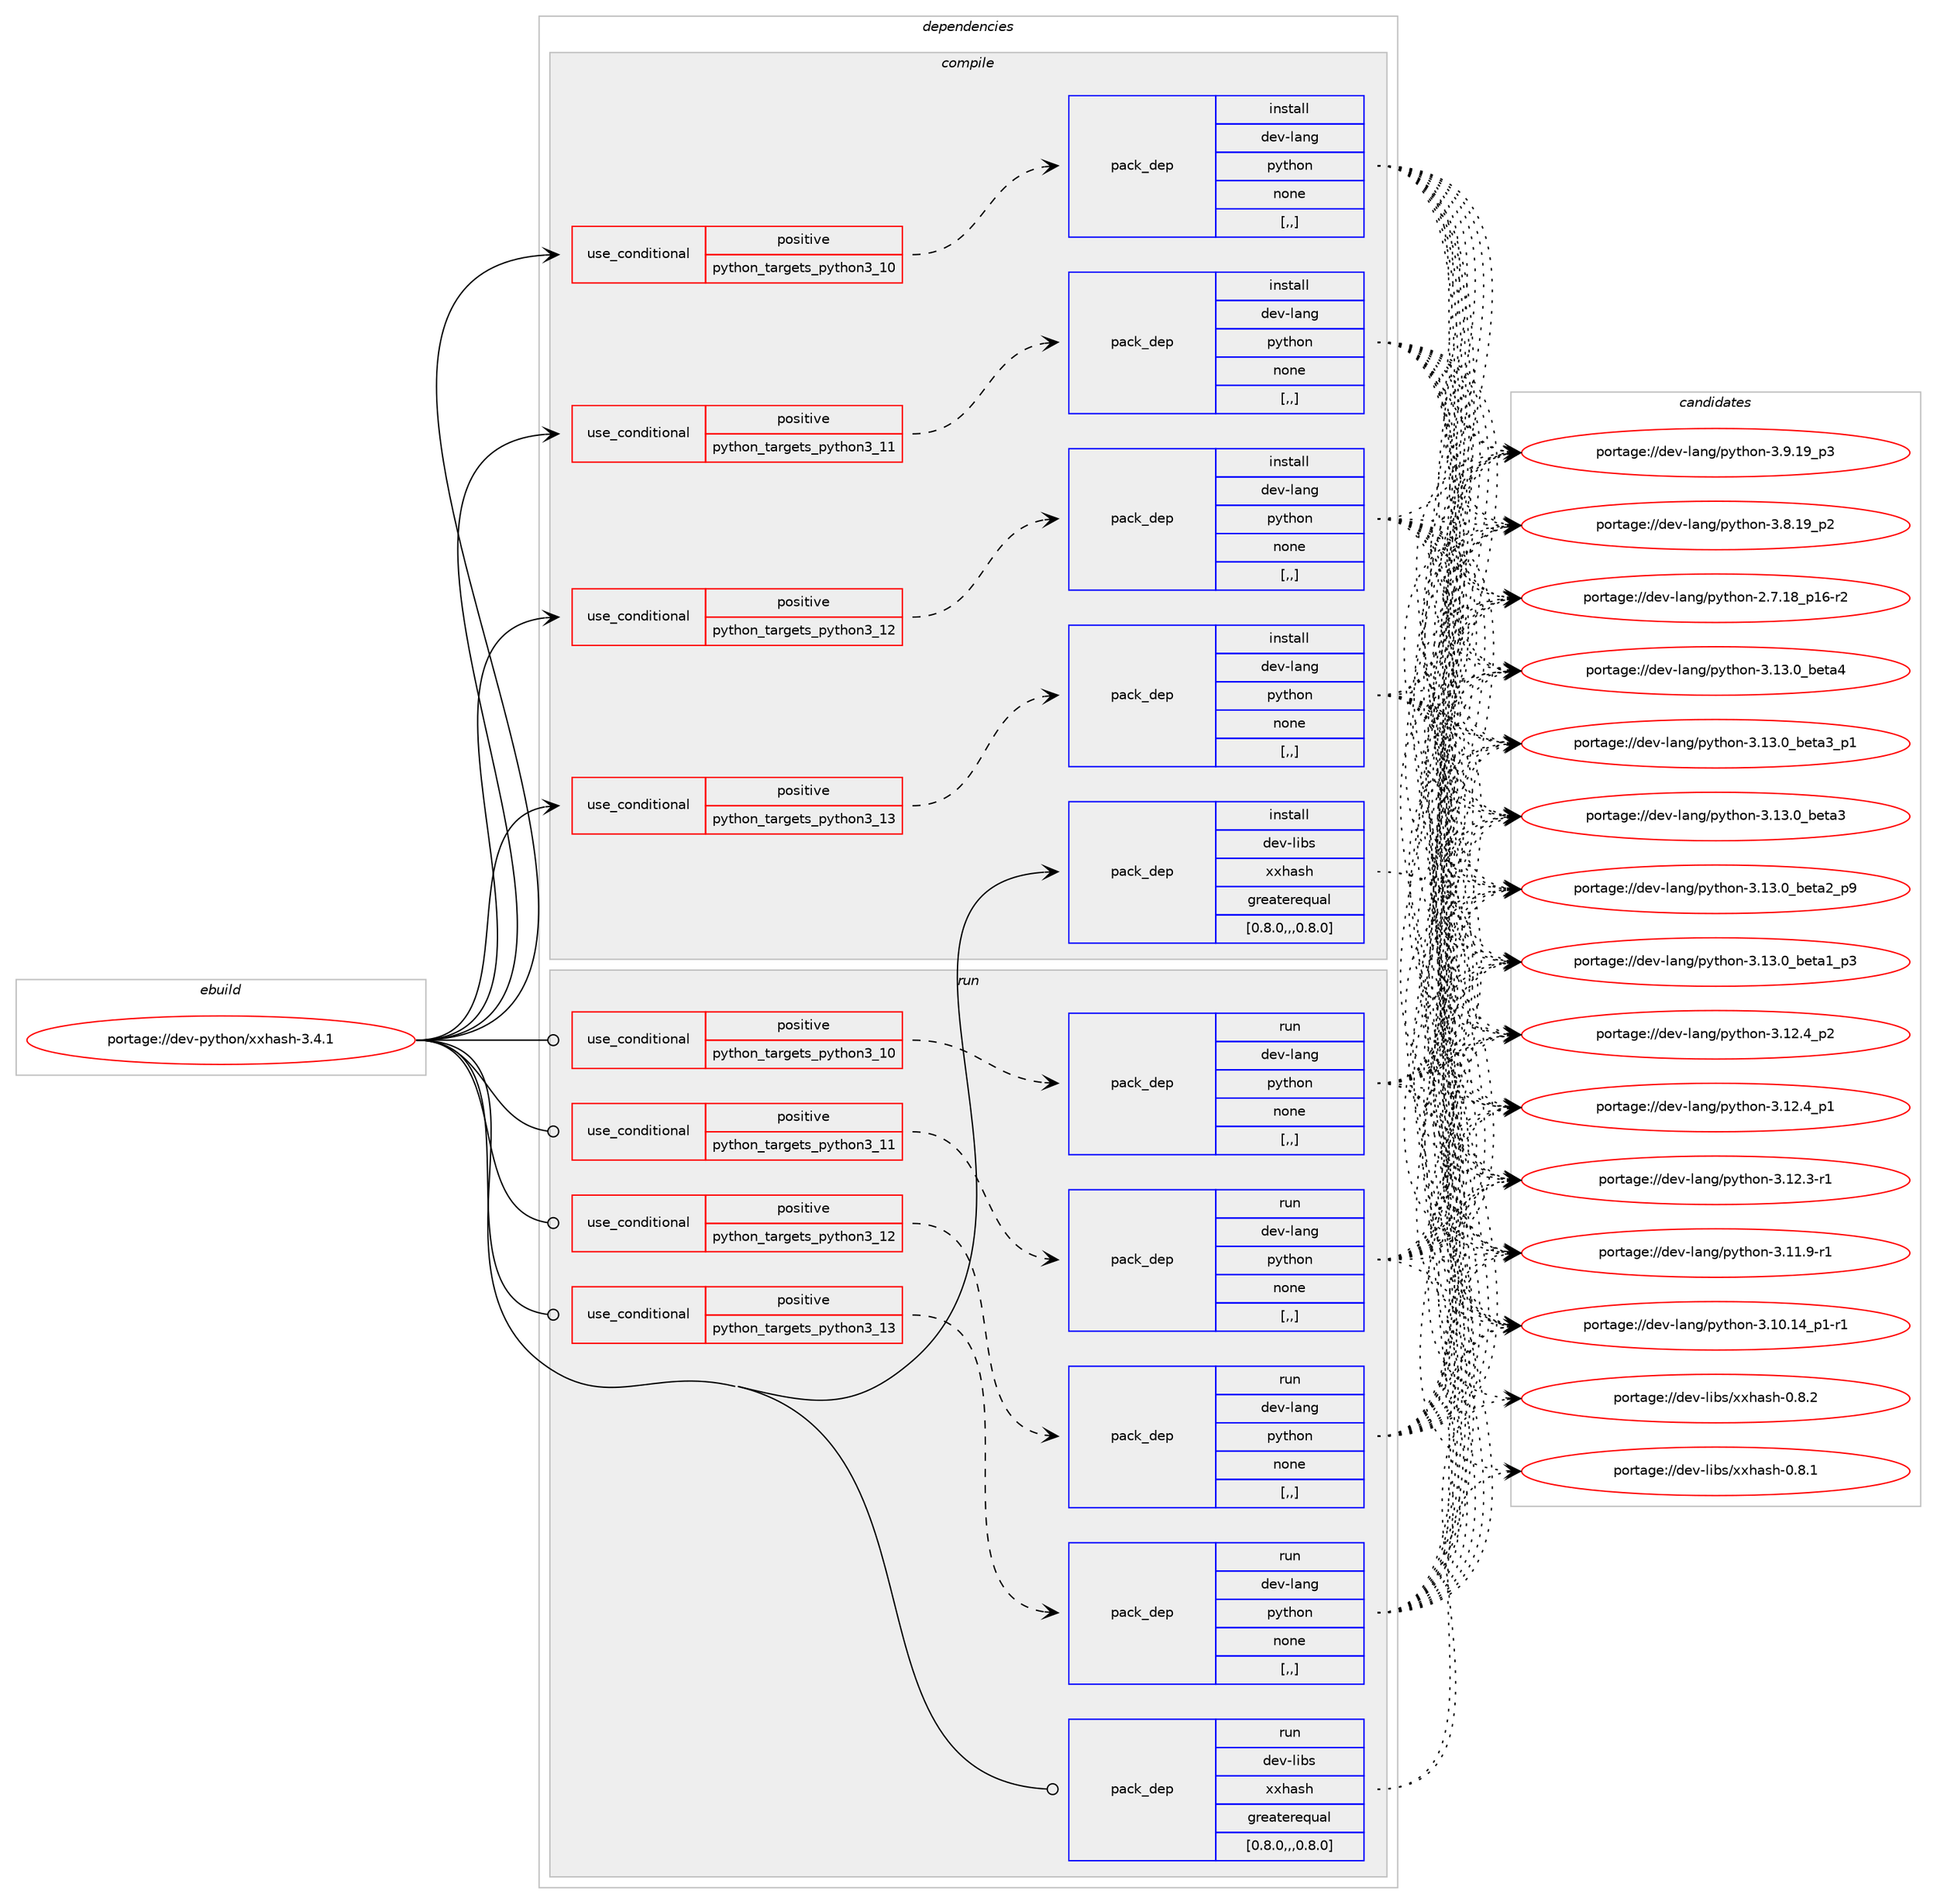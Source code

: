 digraph prolog {

# *************
# Graph options
# *************

newrank=true;
concentrate=true;
compound=true;
graph [rankdir=LR,fontname=Helvetica,fontsize=10,ranksep=1.5];#, ranksep=2.5, nodesep=0.2];
edge  [arrowhead=vee];
node  [fontname=Helvetica,fontsize=10];

# **********
# The ebuild
# **********

subgraph cluster_leftcol {
color=gray;
label=<<i>ebuild</i>>;
id [label="portage://dev-python/xxhash-3.4.1", color=red, width=4, href="../dev-python/xxhash-3.4.1.svg"];
}

# ****************
# The dependencies
# ****************

subgraph cluster_midcol {
color=gray;
label=<<i>dependencies</i>>;
subgraph cluster_compile {
fillcolor="#eeeeee";
style=filled;
label=<<i>compile</i>>;
subgraph cond41397 {
dependency167951 [label=<<TABLE BORDER="0" CELLBORDER="1" CELLSPACING="0" CELLPADDING="4"><TR><TD ROWSPAN="3" CELLPADDING="10">use_conditional</TD></TR><TR><TD>positive</TD></TR><TR><TD>python_targets_python3_10</TD></TR></TABLE>>, shape=none, color=red];
subgraph pack125281 {
dependency167952 [label=<<TABLE BORDER="0" CELLBORDER="1" CELLSPACING="0" CELLPADDING="4" WIDTH="220"><TR><TD ROWSPAN="6" CELLPADDING="30">pack_dep</TD></TR><TR><TD WIDTH="110">install</TD></TR><TR><TD>dev-lang</TD></TR><TR><TD>python</TD></TR><TR><TD>none</TD></TR><TR><TD>[,,]</TD></TR></TABLE>>, shape=none, color=blue];
}
dependency167951:e -> dependency167952:w [weight=20,style="dashed",arrowhead="vee"];
}
id:e -> dependency167951:w [weight=20,style="solid",arrowhead="vee"];
subgraph cond41398 {
dependency167953 [label=<<TABLE BORDER="0" CELLBORDER="1" CELLSPACING="0" CELLPADDING="4"><TR><TD ROWSPAN="3" CELLPADDING="10">use_conditional</TD></TR><TR><TD>positive</TD></TR><TR><TD>python_targets_python3_11</TD></TR></TABLE>>, shape=none, color=red];
subgraph pack125282 {
dependency167954 [label=<<TABLE BORDER="0" CELLBORDER="1" CELLSPACING="0" CELLPADDING="4" WIDTH="220"><TR><TD ROWSPAN="6" CELLPADDING="30">pack_dep</TD></TR><TR><TD WIDTH="110">install</TD></TR><TR><TD>dev-lang</TD></TR><TR><TD>python</TD></TR><TR><TD>none</TD></TR><TR><TD>[,,]</TD></TR></TABLE>>, shape=none, color=blue];
}
dependency167953:e -> dependency167954:w [weight=20,style="dashed",arrowhead="vee"];
}
id:e -> dependency167953:w [weight=20,style="solid",arrowhead="vee"];
subgraph cond41399 {
dependency167955 [label=<<TABLE BORDER="0" CELLBORDER="1" CELLSPACING="0" CELLPADDING="4"><TR><TD ROWSPAN="3" CELLPADDING="10">use_conditional</TD></TR><TR><TD>positive</TD></TR><TR><TD>python_targets_python3_12</TD></TR></TABLE>>, shape=none, color=red];
subgraph pack125283 {
dependency167956 [label=<<TABLE BORDER="0" CELLBORDER="1" CELLSPACING="0" CELLPADDING="4" WIDTH="220"><TR><TD ROWSPAN="6" CELLPADDING="30">pack_dep</TD></TR><TR><TD WIDTH="110">install</TD></TR><TR><TD>dev-lang</TD></TR><TR><TD>python</TD></TR><TR><TD>none</TD></TR><TR><TD>[,,]</TD></TR></TABLE>>, shape=none, color=blue];
}
dependency167955:e -> dependency167956:w [weight=20,style="dashed",arrowhead="vee"];
}
id:e -> dependency167955:w [weight=20,style="solid",arrowhead="vee"];
subgraph cond41400 {
dependency167957 [label=<<TABLE BORDER="0" CELLBORDER="1" CELLSPACING="0" CELLPADDING="4"><TR><TD ROWSPAN="3" CELLPADDING="10">use_conditional</TD></TR><TR><TD>positive</TD></TR><TR><TD>python_targets_python3_13</TD></TR></TABLE>>, shape=none, color=red];
subgraph pack125284 {
dependency167958 [label=<<TABLE BORDER="0" CELLBORDER="1" CELLSPACING="0" CELLPADDING="4" WIDTH="220"><TR><TD ROWSPAN="6" CELLPADDING="30">pack_dep</TD></TR><TR><TD WIDTH="110">install</TD></TR><TR><TD>dev-lang</TD></TR><TR><TD>python</TD></TR><TR><TD>none</TD></TR><TR><TD>[,,]</TD></TR></TABLE>>, shape=none, color=blue];
}
dependency167957:e -> dependency167958:w [weight=20,style="dashed",arrowhead="vee"];
}
id:e -> dependency167957:w [weight=20,style="solid",arrowhead="vee"];
subgraph pack125285 {
dependency167959 [label=<<TABLE BORDER="0" CELLBORDER="1" CELLSPACING="0" CELLPADDING="4" WIDTH="220"><TR><TD ROWSPAN="6" CELLPADDING="30">pack_dep</TD></TR><TR><TD WIDTH="110">install</TD></TR><TR><TD>dev-libs</TD></TR><TR><TD>xxhash</TD></TR><TR><TD>greaterequal</TD></TR><TR><TD>[0.8.0,,,0.8.0]</TD></TR></TABLE>>, shape=none, color=blue];
}
id:e -> dependency167959:w [weight=20,style="solid",arrowhead="vee"];
}
subgraph cluster_compileandrun {
fillcolor="#eeeeee";
style=filled;
label=<<i>compile and run</i>>;
}
subgraph cluster_run {
fillcolor="#eeeeee";
style=filled;
label=<<i>run</i>>;
subgraph cond41401 {
dependency167960 [label=<<TABLE BORDER="0" CELLBORDER="1" CELLSPACING="0" CELLPADDING="4"><TR><TD ROWSPAN="3" CELLPADDING="10">use_conditional</TD></TR><TR><TD>positive</TD></TR><TR><TD>python_targets_python3_10</TD></TR></TABLE>>, shape=none, color=red];
subgraph pack125286 {
dependency167961 [label=<<TABLE BORDER="0" CELLBORDER="1" CELLSPACING="0" CELLPADDING="4" WIDTH="220"><TR><TD ROWSPAN="6" CELLPADDING="30">pack_dep</TD></TR><TR><TD WIDTH="110">run</TD></TR><TR><TD>dev-lang</TD></TR><TR><TD>python</TD></TR><TR><TD>none</TD></TR><TR><TD>[,,]</TD></TR></TABLE>>, shape=none, color=blue];
}
dependency167960:e -> dependency167961:w [weight=20,style="dashed",arrowhead="vee"];
}
id:e -> dependency167960:w [weight=20,style="solid",arrowhead="odot"];
subgraph cond41402 {
dependency167962 [label=<<TABLE BORDER="0" CELLBORDER="1" CELLSPACING="0" CELLPADDING="4"><TR><TD ROWSPAN="3" CELLPADDING="10">use_conditional</TD></TR><TR><TD>positive</TD></TR><TR><TD>python_targets_python3_11</TD></TR></TABLE>>, shape=none, color=red];
subgraph pack125287 {
dependency167963 [label=<<TABLE BORDER="0" CELLBORDER="1" CELLSPACING="0" CELLPADDING="4" WIDTH="220"><TR><TD ROWSPAN="6" CELLPADDING="30">pack_dep</TD></TR><TR><TD WIDTH="110">run</TD></TR><TR><TD>dev-lang</TD></TR><TR><TD>python</TD></TR><TR><TD>none</TD></TR><TR><TD>[,,]</TD></TR></TABLE>>, shape=none, color=blue];
}
dependency167962:e -> dependency167963:w [weight=20,style="dashed",arrowhead="vee"];
}
id:e -> dependency167962:w [weight=20,style="solid",arrowhead="odot"];
subgraph cond41403 {
dependency167964 [label=<<TABLE BORDER="0" CELLBORDER="1" CELLSPACING="0" CELLPADDING="4"><TR><TD ROWSPAN="3" CELLPADDING="10">use_conditional</TD></TR><TR><TD>positive</TD></TR><TR><TD>python_targets_python3_12</TD></TR></TABLE>>, shape=none, color=red];
subgraph pack125288 {
dependency167965 [label=<<TABLE BORDER="0" CELLBORDER="1" CELLSPACING="0" CELLPADDING="4" WIDTH="220"><TR><TD ROWSPAN="6" CELLPADDING="30">pack_dep</TD></TR><TR><TD WIDTH="110">run</TD></TR><TR><TD>dev-lang</TD></TR><TR><TD>python</TD></TR><TR><TD>none</TD></TR><TR><TD>[,,]</TD></TR></TABLE>>, shape=none, color=blue];
}
dependency167964:e -> dependency167965:w [weight=20,style="dashed",arrowhead="vee"];
}
id:e -> dependency167964:w [weight=20,style="solid",arrowhead="odot"];
subgraph cond41404 {
dependency167966 [label=<<TABLE BORDER="0" CELLBORDER="1" CELLSPACING="0" CELLPADDING="4"><TR><TD ROWSPAN="3" CELLPADDING="10">use_conditional</TD></TR><TR><TD>positive</TD></TR><TR><TD>python_targets_python3_13</TD></TR></TABLE>>, shape=none, color=red];
subgraph pack125289 {
dependency167967 [label=<<TABLE BORDER="0" CELLBORDER="1" CELLSPACING="0" CELLPADDING="4" WIDTH="220"><TR><TD ROWSPAN="6" CELLPADDING="30">pack_dep</TD></TR><TR><TD WIDTH="110">run</TD></TR><TR><TD>dev-lang</TD></TR><TR><TD>python</TD></TR><TR><TD>none</TD></TR><TR><TD>[,,]</TD></TR></TABLE>>, shape=none, color=blue];
}
dependency167966:e -> dependency167967:w [weight=20,style="dashed",arrowhead="vee"];
}
id:e -> dependency167966:w [weight=20,style="solid",arrowhead="odot"];
subgraph pack125290 {
dependency167968 [label=<<TABLE BORDER="0" CELLBORDER="1" CELLSPACING="0" CELLPADDING="4" WIDTH="220"><TR><TD ROWSPAN="6" CELLPADDING="30">pack_dep</TD></TR><TR><TD WIDTH="110">run</TD></TR><TR><TD>dev-libs</TD></TR><TR><TD>xxhash</TD></TR><TR><TD>greaterequal</TD></TR><TR><TD>[0.8.0,,,0.8.0]</TD></TR></TABLE>>, shape=none, color=blue];
}
id:e -> dependency167968:w [weight=20,style="solid",arrowhead="odot"];
}
}

# **************
# The candidates
# **************

subgraph cluster_choices {
rank=same;
color=gray;
label=<<i>candidates</i>>;

subgraph choice125281 {
color=black;
nodesep=1;
choice1001011184510897110103471121211161041111104551464951464895981011169752 [label="portage://dev-lang/python-3.13.0_beta4", color=red, width=4,href="../dev-lang/python-3.13.0_beta4.svg"];
choice10010111845108971101034711212111610411111045514649514648959810111697519511249 [label="portage://dev-lang/python-3.13.0_beta3_p1", color=red, width=4,href="../dev-lang/python-3.13.0_beta3_p1.svg"];
choice1001011184510897110103471121211161041111104551464951464895981011169751 [label="portage://dev-lang/python-3.13.0_beta3", color=red, width=4,href="../dev-lang/python-3.13.0_beta3.svg"];
choice10010111845108971101034711212111610411111045514649514648959810111697509511257 [label="portage://dev-lang/python-3.13.0_beta2_p9", color=red, width=4,href="../dev-lang/python-3.13.0_beta2_p9.svg"];
choice10010111845108971101034711212111610411111045514649514648959810111697499511251 [label="portage://dev-lang/python-3.13.0_beta1_p3", color=red, width=4,href="../dev-lang/python-3.13.0_beta1_p3.svg"];
choice100101118451089711010347112121116104111110455146495046529511250 [label="portage://dev-lang/python-3.12.4_p2", color=red, width=4,href="../dev-lang/python-3.12.4_p2.svg"];
choice100101118451089711010347112121116104111110455146495046529511249 [label="portage://dev-lang/python-3.12.4_p1", color=red, width=4,href="../dev-lang/python-3.12.4_p1.svg"];
choice100101118451089711010347112121116104111110455146495046514511449 [label="portage://dev-lang/python-3.12.3-r1", color=red, width=4,href="../dev-lang/python-3.12.3-r1.svg"];
choice100101118451089711010347112121116104111110455146494946574511449 [label="portage://dev-lang/python-3.11.9-r1", color=red, width=4,href="../dev-lang/python-3.11.9-r1.svg"];
choice100101118451089711010347112121116104111110455146494846495295112494511449 [label="portage://dev-lang/python-3.10.14_p1-r1", color=red, width=4,href="../dev-lang/python-3.10.14_p1-r1.svg"];
choice100101118451089711010347112121116104111110455146574649579511251 [label="portage://dev-lang/python-3.9.19_p3", color=red, width=4,href="../dev-lang/python-3.9.19_p3.svg"];
choice100101118451089711010347112121116104111110455146564649579511250 [label="portage://dev-lang/python-3.8.19_p2", color=red, width=4,href="../dev-lang/python-3.8.19_p2.svg"];
choice100101118451089711010347112121116104111110455046554649569511249544511450 [label="portage://dev-lang/python-2.7.18_p16-r2", color=red, width=4,href="../dev-lang/python-2.7.18_p16-r2.svg"];
dependency167952:e -> choice1001011184510897110103471121211161041111104551464951464895981011169752:w [style=dotted,weight="100"];
dependency167952:e -> choice10010111845108971101034711212111610411111045514649514648959810111697519511249:w [style=dotted,weight="100"];
dependency167952:e -> choice1001011184510897110103471121211161041111104551464951464895981011169751:w [style=dotted,weight="100"];
dependency167952:e -> choice10010111845108971101034711212111610411111045514649514648959810111697509511257:w [style=dotted,weight="100"];
dependency167952:e -> choice10010111845108971101034711212111610411111045514649514648959810111697499511251:w [style=dotted,weight="100"];
dependency167952:e -> choice100101118451089711010347112121116104111110455146495046529511250:w [style=dotted,weight="100"];
dependency167952:e -> choice100101118451089711010347112121116104111110455146495046529511249:w [style=dotted,weight="100"];
dependency167952:e -> choice100101118451089711010347112121116104111110455146495046514511449:w [style=dotted,weight="100"];
dependency167952:e -> choice100101118451089711010347112121116104111110455146494946574511449:w [style=dotted,weight="100"];
dependency167952:e -> choice100101118451089711010347112121116104111110455146494846495295112494511449:w [style=dotted,weight="100"];
dependency167952:e -> choice100101118451089711010347112121116104111110455146574649579511251:w [style=dotted,weight="100"];
dependency167952:e -> choice100101118451089711010347112121116104111110455146564649579511250:w [style=dotted,weight="100"];
dependency167952:e -> choice100101118451089711010347112121116104111110455046554649569511249544511450:w [style=dotted,weight="100"];
}
subgraph choice125282 {
color=black;
nodesep=1;
choice1001011184510897110103471121211161041111104551464951464895981011169752 [label="portage://dev-lang/python-3.13.0_beta4", color=red, width=4,href="../dev-lang/python-3.13.0_beta4.svg"];
choice10010111845108971101034711212111610411111045514649514648959810111697519511249 [label="portage://dev-lang/python-3.13.0_beta3_p1", color=red, width=4,href="../dev-lang/python-3.13.0_beta3_p1.svg"];
choice1001011184510897110103471121211161041111104551464951464895981011169751 [label="portage://dev-lang/python-3.13.0_beta3", color=red, width=4,href="../dev-lang/python-3.13.0_beta3.svg"];
choice10010111845108971101034711212111610411111045514649514648959810111697509511257 [label="portage://dev-lang/python-3.13.0_beta2_p9", color=red, width=4,href="../dev-lang/python-3.13.0_beta2_p9.svg"];
choice10010111845108971101034711212111610411111045514649514648959810111697499511251 [label="portage://dev-lang/python-3.13.0_beta1_p3", color=red, width=4,href="../dev-lang/python-3.13.0_beta1_p3.svg"];
choice100101118451089711010347112121116104111110455146495046529511250 [label="portage://dev-lang/python-3.12.4_p2", color=red, width=4,href="../dev-lang/python-3.12.4_p2.svg"];
choice100101118451089711010347112121116104111110455146495046529511249 [label="portage://dev-lang/python-3.12.4_p1", color=red, width=4,href="../dev-lang/python-3.12.4_p1.svg"];
choice100101118451089711010347112121116104111110455146495046514511449 [label="portage://dev-lang/python-3.12.3-r1", color=red, width=4,href="../dev-lang/python-3.12.3-r1.svg"];
choice100101118451089711010347112121116104111110455146494946574511449 [label="portage://dev-lang/python-3.11.9-r1", color=red, width=4,href="../dev-lang/python-3.11.9-r1.svg"];
choice100101118451089711010347112121116104111110455146494846495295112494511449 [label="portage://dev-lang/python-3.10.14_p1-r1", color=red, width=4,href="../dev-lang/python-3.10.14_p1-r1.svg"];
choice100101118451089711010347112121116104111110455146574649579511251 [label="portage://dev-lang/python-3.9.19_p3", color=red, width=4,href="../dev-lang/python-3.9.19_p3.svg"];
choice100101118451089711010347112121116104111110455146564649579511250 [label="portage://dev-lang/python-3.8.19_p2", color=red, width=4,href="../dev-lang/python-3.8.19_p2.svg"];
choice100101118451089711010347112121116104111110455046554649569511249544511450 [label="portage://dev-lang/python-2.7.18_p16-r2", color=red, width=4,href="../dev-lang/python-2.7.18_p16-r2.svg"];
dependency167954:e -> choice1001011184510897110103471121211161041111104551464951464895981011169752:w [style=dotted,weight="100"];
dependency167954:e -> choice10010111845108971101034711212111610411111045514649514648959810111697519511249:w [style=dotted,weight="100"];
dependency167954:e -> choice1001011184510897110103471121211161041111104551464951464895981011169751:w [style=dotted,weight="100"];
dependency167954:e -> choice10010111845108971101034711212111610411111045514649514648959810111697509511257:w [style=dotted,weight="100"];
dependency167954:e -> choice10010111845108971101034711212111610411111045514649514648959810111697499511251:w [style=dotted,weight="100"];
dependency167954:e -> choice100101118451089711010347112121116104111110455146495046529511250:w [style=dotted,weight="100"];
dependency167954:e -> choice100101118451089711010347112121116104111110455146495046529511249:w [style=dotted,weight="100"];
dependency167954:e -> choice100101118451089711010347112121116104111110455146495046514511449:w [style=dotted,weight="100"];
dependency167954:e -> choice100101118451089711010347112121116104111110455146494946574511449:w [style=dotted,weight="100"];
dependency167954:e -> choice100101118451089711010347112121116104111110455146494846495295112494511449:w [style=dotted,weight="100"];
dependency167954:e -> choice100101118451089711010347112121116104111110455146574649579511251:w [style=dotted,weight="100"];
dependency167954:e -> choice100101118451089711010347112121116104111110455146564649579511250:w [style=dotted,weight="100"];
dependency167954:e -> choice100101118451089711010347112121116104111110455046554649569511249544511450:w [style=dotted,weight="100"];
}
subgraph choice125283 {
color=black;
nodesep=1;
choice1001011184510897110103471121211161041111104551464951464895981011169752 [label="portage://dev-lang/python-3.13.0_beta4", color=red, width=4,href="../dev-lang/python-3.13.0_beta4.svg"];
choice10010111845108971101034711212111610411111045514649514648959810111697519511249 [label="portage://dev-lang/python-3.13.0_beta3_p1", color=red, width=4,href="../dev-lang/python-3.13.0_beta3_p1.svg"];
choice1001011184510897110103471121211161041111104551464951464895981011169751 [label="portage://dev-lang/python-3.13.0_beta3", color=red, width=4,href="../dev-lang/python-3.13.0_beta3.svg"];
choice10010111845108971101034711212111610411111045514649514648959810111697509511257 [label="portage://dev-lang/python-3.13.0_beta2_p9", color=red, width=4,href="../dev-lang/python-3.13.0_beta2_p9.svg"];
choice10010111845108971101034711212111610411111045514649514648959810111697499511251 [label="portage://dev-lang/python-3.13.0_beta1_p3", color=red, width=4,href="../dev-lang/python-3.13.0_beta1_p3.svg"];
choice100101118451089711010347112121116104111110455146495046529511250 [label="portage://dev-lang/python-3.12.4_p2", color=red, width=4,href="../dev-lang/python-3.12.4_p2.svg"];
choice100101118451089711010347112121116104111110455146495046529511249 [label="portage://dev-lang/python-3.12.4_p1", color=red, width=4,href="../dev-lang/python-3.12.4_p1.svg"];
choice100101118451089711010347112121116104111110455146495046514511449 [label="portage://dev-lang/python-3.12.3-r1", color=red, width=4,href="../dev-lang/python-3.12.3-r1.svg"];
choice100101118451089711010347112121116104111110455146494946574511449 [label="portage://dev-lang/python-3.11.9-r1", color=red, width=4,href="../dev-lang/python-3.11.9-r1.svg"];
choice100101118451089711010347112121116104111110455146494846495295112494511449 [label="portage://dev-lang/python-3.10.14_p1-r1", color=red, width=4,href="../dev-lang/python-3.10.14_p1-r1.svg"];
choice100101118451089711010347112121116104111110455146574649579511251 [label="portage://dev-lang/python-3.9.19_p3", color=red, width=4,href="../dev-lang/python-3.9.19_p3.svg"];
choice100101118451089711010347112121116104111110455146564649579511250 [label="portage://dev-lang/python-3.8.19_p2", color=red, width=4,href="../dev-lang/python-3.8.19_p2.svg"];
choice100101118451089711010347112121116104111110455046554649569511249544511450 [label="portage://dev-lang/python-2.7.18_p16-r2", color=red, width=4,href="../dev-lang/python-2.7.18_p16-r2.svg"];
dependency167956:e -> choice1001011184510897110103471121211161041111104551464951464895981011169752:w [style=dotted,weight="100"];
dependency167956:e -> choice10010111845108971101034711212111610411111045514649514648959810111697519511249:w [style=dotted,weight="100"];
dependency167956:e -> choice1001011184510897110103471121211161041111104551464951464895981011169751:w [style=dotted,weight="100"];
dependency167956:e -> choice10010111845108971101034711212111610411111045514649514648959810111697509511257:w [style=dotted,weight="100"];
dependency167956:e -> choice10010111845108971101034711212111610411111045514649514648959810111697499511251:w [style=dotted,weight="100"];
dependency167956:e -> choice100101118451089711010347112121116104111110455146495046529511250:w [style=dotted,weight="100"];
dependency167956:e -> choice100101118451089711010347112121116104111110455146495046529511249:w [style=dotted,weight="100"];
dependency167956:e -> choice100101118451089711010347112121116104111110455146495046514511449:w [style=dotted,weight="100"];
dependency167956:e -> choice100101118451089711010347112121116104111110455146494946574511449:w [style=dotted,weight="100"];
dependency167956:e -> choice100101118451089711010347112121116104111110455146494846495295112494511449:w [style=dotted,weight="100"];
dependency167956:e -> choice100101118451089711010347112121116104111110455146574649579511251:w [style=dotted,weight="100"];
dependency167956:e -> choice100101118451089711010347112121116104111110455146564649579511250:w [style=dotted,weight="100"];
dependency167956:e -> choice100101118451089711010347112121116104111110455046554649569511249544511450:w [style=dotted,weight="100"];
}
subgraph choice125284 {
color=black;
nodesep=1;
choice1001011184510897110103471121211161041111104551464951464895981011169752 [label="portage://dev-lang/python-3.13.0_beta4", color=red, width=4,href="../dev-lang/python-3.13.0_beta4.svg"];
choice10010111845108971101034711212111610411111045514649514648959810111697519511249 [label="portage://dev-lang/python-3.13.0_beta3_p1", color=red, width=4,href="../dev-lang/python-3.13.0_beta3_p1.svg"];
choice1001011184510897110103471121211161041111104551464951464895981011169751 [label="portage://dev-lang/python-3.13.0_beta3", color=red, width=4,href="../dev-lang/python-3.13.0_beta3.svg"];
choice10010111845108971101034711212111610411111045514649514648959810111697509511257 [label="portage://dev-lang/python-3.13.0_beta2_p9", color=red, width=4,href="../dev-lang/python-3.13.0_beta2_p9.svg"];
choice10010111845108971101034711212111610411111045514649514648959810111697499511251 [label="portage://dev-lang/python-3.13.0_beta1_p3", color=red, width=4,href="../dev-lang/python-3.13.0_beta1_p3.svg"];
choice100101118451089711010347112121116104111110455146495046529511250 [label="portage://dev-lang/python-3.12.4_p2", color=red, width=4,href="../dev-lang/python-3.12.4_p2.svg"];
choice100101118451089711010347112121116104111110455146495046529511249 [label="portage://dev-lang/python-3.12.4_p1", color=red, width=4,href="../dev-lang/python-3.12.4_p1.svg"];
choice100101118451089711010347112121116104111110455146495046514511449 [label="portage://dev-lang/python-3.12.3-r1", color=red, width=4,href="../dev-lang/python-3.12.3-r1.svg"];
choice100101118451089711010347112121116104111110455146494946574511449 [label="portage://dev-lang/python-3.11.9-r1", color=red, width=4,href="../dev-lang/python-3.11.9-r1.svg"];
choice100101118451089711010347112121116104111110455146494846495295112494511449 [label="portage://dev-lang/python-3.10.14_p1-r1", color=red, width=4,href="../dev-lang/python-3.10.14_p1-r1.svg"];
choice100101118451089711010347112121116104111110455146574649579511251 [label="portage://dev-lang/python-3.9.19_p3", color=red, width=4,href="../dev-lang/python-3.9.19_p3.svg"];
choice100101118451089711010347112121116104111110455146564649579511250 [label="portage://dev-lang/python-3.8.19_p2", color=red, width=4,href="../dev-lang/python-3.8.19_p2.svg"];
choice100101118451089711010347112121116104111110455046554649569511249544511450 [label="portage://dev-lang/python-2.7.18_p16-r2", color=red, width=4,href="../dev-lang/python-2.7.18_p16-r2.svg"];
dependency167958:e -> choice1001011184510897110103471121211161041111104551464951464895981011169752:w [style=dotted,weight="100"];
dependency167958:e -> choice10010111845108971101034711212111610411111045514649514648959810111697519511249:w [style=dotted,weight="100"];
dependency167958:e -> choice1001011184510897110103471121211161041111104551464951464895981011169751:w [style=dotted,weight="100"];
dependency167958:e -> choice10010111845108971101034711212111610411111045514649514648959810111697509511257:w [style=dotted,weight="100"];
dependency167958:e -> choice10010111845108971101034711212111610411111045514649514648959810111697499511251:w [style=dotted,weight="100"];
dependency167958:e -> choice100101118451089711010347112121116104111110455146495046529511250:w [style=dotted,weight="100"];
dependency167958:e -> choice100101118451089711010347112121116104111110455146495046529511249:w [style=dotted,weight="100"];
dependency167958:e -> choice100101118451089711010347112121116104111110455146495046514511449:w [style=dotted,weight="100"];
dependency167958:e -> choice100101118451089711010347112121116104111110455146494946574511449:w [style=dotted,weight="100"];
dependency167958:e -> choice100101118451089711010347112121116104111110455146494846495295112494511449:w [style=dotted,weight="100"];
dependency167958:e -> choice100101118451089711010347112121116104111110455146574649579511251:w [style=dotted,weight="100"];
dependency167958:e -> choice100101118451089711010347112121116104111110455146564649579511250:w [style=dotted,weight="100"];
dependency167958:e -> choice100101118451089711010347112121116104111110455046554649569511249544511450:w [style=dotted,weight="100"];
}
subgraph choice125285 {
color=black;
nodesep=1;
choice10010111845108105981154712012010497115104454846564650 [label="portage://dev-libs/xxhash-0.8.2", color=red, width=4,href="../dev-libs/xxhash-0.8.2.svg"];
choice10010111845108105981154712012010497115104454846564649 [label="portage://dev-libs/xxhash-0.8.1", color=red, width=4,href="../dev-libs/xxhash-0.8.1.svg"];
dependency167959:e -> choice10010111845108105981154712012010497115104454846564650:w [style=dotted,weight="100"];
dependency167959:e -> choice10010111845108105981154712012010497115104454846564649:w [style=dotted,weight="100"];
}
subgraph choice125286 {
color=black;
nodesep=1;
choice1001011184510897110103471121211161041111104551464951464895981011169752 [label="portage://dev-lang/python-3.13.0_beta4", color=red, width=4,href="../dev-lang/python-3.13.0_beta4.svg"];
choice10010111845108971101034711212111610411111045514649514648959810111697519511249 [label="portage://dev-lang/python-3.13.0_beta3_p1", color=red, width=4,href="../dev-lang/python-3.13.0_beta3_p1.svg"];
choice1001011184510897110103471121211161041111104551464951464895981011169751 [label="portage://dev-lang/python-3.13.0_beta3", color=red, width=4,href="../dev-lang/python-3.13.0_beta3.svg"];
choice10010111845108971101034711212111610411111045514649514648959810111697509511257 [label="portage://dev-lang/python-3.13.0_beta2_p9", color=red, width=4,href="../dev-lang/python-3.13.0_beta2_p9.svg"];
choice10010111845108971101034711212111610411111045514649514648959810111697499511251 [label="portage://dev-lang/python-3.13.0_beta1_p3", color=red, width=4,href="../dev-lang/python-3.13.0_beta1_p3.svg"];
choice100101118451089711010347112121116104111110455146495046529511250 [label="portage://dev-lang/python-3.12.4_p2", color=red, width=4,href="../dev-lang/python-3.12.4_p2.svg"];
choice100101118451089711010347112121116104111110455146495046529511249 [label="portage://dev-lang/python-3.12.4_p1", color=red, width=4,href="../dev-lang/python-3.12.4_p1.svg"];
choice100101118451089711010347112121116104111110455146495046514511449 [label="portage://dev-lang/python-3.12.3-r1", color=red, width=4,href="../dev-lang/python-3.12.3-r1.svg"];
choice100101118451089711010347112121116104111110455146494946574511449 [label="portage://dev-lang/python-3.11.9-r1", color=red, width=4,href="../dev-lang/python-3.11.9-r1.svg"];
choice100101118451089711010347112121116104111110455146494846495295112494511449 [label="portage://dev-lang/python-3.10.14_p1-r1", color=red, width=4,href="../dev-lang/python-3.10.14_p1-r1.svg"];
choice100101118451089711010347112121116104111110455146574649579511251 [label="portage://dev-lang/python-3.9.19_p3", color=red, width=4,href="../dev-lang/python-3.9.19_p3.svg"];
choice100101118451089711010347112121116104111110455146564649579511250 [label="portage://dev-lang/python-3.8.19_p2", color=red, width=4,href="../dev-lang/python-3.8.19_p2.svg"];
choice100101118451089711010347112121116104111110455046554649569511249544511450 [label="portage://dev-lang/python-2.7.18_p16-r2", color=red, width=4,href="../dev-lang/python-2.7.18_p16-r2.svg"];
dependency167961:e -> choice1001011184510897110103471121211161041111104551464951464895981011169752:w [style=dotted,weight="100"];
dependency167961:e -> choice10010111845108971101034711212111610411111045514649514648959810111697519511249:w [style=dotted,weight="100"];
dependency167961:e -> choice1001011184510897110103471121211161041111104551464951464895981011169751:w [style=dotted,weight="100"];
dependency167961:e -> choice10010111845108971101034711212111610411111045514649514648959810111697509511257:w [style=dotted,weight="100"];
dependency167961:e -> choice10010111845108971101034711212111610411111045514649514648959810111697499511251:w [style=dotted,weight="100"];
dependency167961:e -> choice100101118451089711010347112121116104111110455146495046529511250:w [style=dotted,weight="100"];
dependency167961:e -> choice100101118451089711010347112121116104111110455146495046529511249:w [style=dotted,weight="100"];
dependency167961:e -> choice100101118451089711010347112121116104111110455146495046514511449:w [style=dotted,weight="100"];
dependency167961:e -> choice100101118451089711010347112121116104111110455146494946574511449:w [style=dotted,weight="100"];
dependency167961:e -> choice100101118451089711010347112121116104111110455146494846495295112494511449:w [style=dotted,weight="100"];
dependency167961:e -> choice100101118451089711010347112121116104111110455146574649579511251:w [style=dotted,weight="100"];
dependency167961:e -> choice100101118451089711010347112121116104111110455146564649579511250:w [style=dotted,weight="100"];
dependency167961:e -> choice100101118451089711010347112121116104111110455046554649569511249544511450:w [style=dotted,weight="100"];
}
subgraph choice125287 {
color=black;
nodesep=1;
choice1001011184510897110103471121211161041111104551464951464895981011169752 [label="portage://dev-lang/python-3.13.0_beta4", color=red, width=4,href="../dev-lang/python-3.13.0_beta4.svg"];
choice10010111845108971101034711212111610411111045514649514648959810111697519511249 [label="portage://dev-lang/python-3.13.0_beta3_p1", color=red, width=4,href="../dev-lang/python-3.13.0_beta3_p1.svg"];
choice1001011184510897110103471121211161041111104551464951464895981011169751 [label="portage://dev-lang/python-3.13.0_beta3", color=red, width=4,href="../dev-lang/python-3.13.0_beta3.svg"];
choice10010111845108971101034711212111610411111045514649514648959810111697509511257 [label="portage://dev-lang/python-3.13.0_beta2_p9", color=red, width=4,href="../dev-lang/python-3.13.0_beta2_p9.svg"];
choice10010111845108971101034711212111610411111045514649514648959810111697499511251 [label="portage://dev-lang/python-3.13.0_beta1_p3", color=red, width=4,href="../dev-lang/python-3.13.0_beta1_p3.svg"];
choice100101118451089711010347112121116104111110455146495046529511250 [label="portage://dev-lang/python-3.12.4_p2", color=red, width=4,href="../dev-lang/python-3.12.4_p2.svg"];
choice100101118451089711010347112121116104111110455146495046529511249 [label="portage://dev-lang/python-3.12.4_p1", color=red, width=4,href="../dev-lang/python-3.12.4_p1.svg"];
choice100101118451089711010347112121116104111110455146495046514511449 [label="portage://dev-lang/python-3.12.3-r1", color=red, width=4,href="../dev-lang/python-3.12.3-r1.svg"];
choice100101118451089711010347112121116104111110455146494946574511449 [label="portage://dev-lang/python-3.11.9-r1", color=red, width=4,href="../dev-lang/python-3.11.9-r1.svg"];
choice100101118451089711010347112121116104111110455146494846495295112494511449 [label="portage://dev-lang/python-3.10.14_p1-r1", color=red, width=4,href="../dev-lang/python-3.10.14_p1-r1.svg"];
choice100101118451089711010347112121116104111110455146574649579511251 [label="portage://dev-lang/python-3.9.19_p3", color=red, width=4,href="../dev-lang/python-3.9.19_p3.svg"];
choice100101118451089711010347112121116104111110455146564649579511250 [label="portage://dev-lang/python-3.8.19_p2", color=red, width=4,href="../dev-lang/python-3.8.19_p2.svg"];
choice100101118451089711010347112121116104111110455046554649569511249544511450 [label="portage://dev-lang/python-2.7.18_p16-r2", color=red, width=4,href="../dev-lang/python-2.7.18_p16-r2.svg"];
dependency167963:e -> choice1001011184510897110103471121211161041111104551464951464895981011169752:w [style=dotted,weight="100"];
dependency167963:e -> choice10010111845108971101034711212111610411111045514649514648959810111697519511249:w [style=dotted,weight="100"];
dependency167963:e -> choice1001011184510897110103471121211161041111104551464951464895981011169751:w [style=dotted,weight="100"];
dependency167963:e -> choice10010111845108971101034711212111610411111045514649514648959810111697509511257:w [style=dotted,weight="100"];
dependency167963:e -> choice10010111845108971101034711212111610411111045514649514648959810111697499511251:w [style=dotted,weight="100"];
dependency167963:e -> choice100101118451089711010347112121116104111110455146495046529511250:w [style=dotted,weight="100"];
dependency167963:e -> choice100101118451089711010347112121116104111110455146495046529511249:w [style=dotted,weight="100"];
dependency167963:e -> choice100101118451089711010347112121116104111110455146495046514511449:w [style=dotted,weight="100"];
dependency167963:e -> choice100101118451089711010347112121116104111110455146494946574511449:w [style=dotted,weight="100"];
dependency167963:e -> choice100101118451089711010347112121116104111110455146494846495295112494511449:w [style=dotted,weight="100"];
dependency167963:e -> choice100101118451089711010347112121116104111110455146574649579511251:w [style=dotted,weight="100"];
dependency167963:e -> choice100101118451089711010347112121116104111110455146564649579511250:w [style=dotted,weight="100"];
dependency167963:e -> choice100101118451089711010347112121116104111110455046554649569511249544511450:w [style=dotted,weight="100"];
}
subgraph choice125288 {
color=black;
nodesep=1;
choice1001011184510897110103471121211161041111104551464951464895981011169752 [label="portage://dev-lang/python-3.13.0_beta4", color=red, width=4,href="../dev-lang/python-3.13.0_beta4.svg"];
choice10010111845108971101034711212111610411111045514649514648959810111697519511249 [label="portage://dev-lang/python-3.13.0_beta3_p1", color=red, width=4,href="../dev-lang/python-3.13.0_beta3_p1.svg"];
choice1001011184510897110103471121211161041111104551464951464895981011169751 [label="portage://dev-lang/python-3.13.0_beta3", color=red, width=4,href="../dev-lang/python-3.13.0_beta3.svg"];
choice10010111845108971101034711212111610411111045514649514648959810111697509511257 [label="portage://dev-lang/python-3.13.0_beta2_p9", color=red, width=4,href="../dev-lang/python-3.13.0_beta2_p9.svg"];
choice10010111845108971101034711212111610411111045514649514648959810111697499511251 [label="portage://dev-lang/python-3.13.0_beta1_p3", color=red, width=4,href="../dev-lang/python-3.13.0_beta1_p3.svg"];
choice100101118451089711010347112121116104111110455146495046529511250 [label="portage://dev-lang/python-3.12.4_p2", color=red, width=4,href="../dev-lang/python-3.12.4_p2.svg"];
choice100101118451089711010347112121116104111110455146495046529511249 [label="portage://dev-lang/python-3.12.4_p1", color=red, width=4,href="../dev-lang/python-3.12.4_p1.svg"];
choice100101118451089711010347112121116104111110455146495046514511449 [label="portage://dev-lang/python-3.12.3-r1", color=red, width=4,href="../dev-lang/python-3.12.3-r1.svg"];
choice100101118451089711010347112121116104111110455146494946574511449 [label="portage://dev-lang/python-3.11.9-r1", color=red, width=4,href="../dev-lang/python-3.11.9-r1.svg"];
choice100101118451089711010347112121116104111110455146494846495295112494511449 [label="portage://dev-lang/python-3.10.14_p1-r1", color=red, width=4,href="../dev-lang/python-3.10.14_p1-r1.svg"];
choice100101118451089711010347112121116104111110455146574649579511251 [label="portage://dev-lang/python-3.9.19_p3", color=red, width=4,href="../dev-lang/python-3.9.19_p3.svg"];
choice100101118451089711010347112121116104111110455146564649579511250 [label="portage://dev-lang/python-3.8.19_p2", color=red, width=4,href="../dev-lang/python-3.8.19_p2.svg"];
choice100101118451089711010347112121116104111110455046554649569511249544511450 [label="portage://dev-lang/python-2.7.18_p16-r2", color=red, width=4,href="../dev-lang/python-2.7.18_p16-r2.svg"];
dependency167965:e -> choice1001011184510897110103471121211161041111104551464951464895981011169752:w [style=dotted,weight="100"];
dependency167965:e -> choice10010111845108971101034711212111610411111045514649514648959810111697519511249:w [style=dotted,weight="100"];
dependency167965:e -> choice1001011184510897110103471121211161041111104551464951464895981011169751:w [style=dotted,weight="100"];
dependency167965:e -> choice10010111845108971101034711212111610411111045514649514648959810111697509511257:w [style=dotted,weight="100"];
dependency167965:e -> choice10010111845108971101034711212111610411111045514649514648959810111697499511251:w [style=dotted,weight="100"];
dependency167965:e -> choice100101118451089711010347112121116104111110455146495046529511250:w [style=dotted,weight="100"];
dependency167965:e -> choice100101118451089711010347112121116104111110455146495046529511249:w [style=dotted,weight="100"];
dependency167965:e -> choice100101118451089711010347112121116104111110455146495046514511449:w [style=dotted,weight="100"];
dependency167965:e -> choice100101118451089711010347112121116104111110455146494946574511449:w [style=dotted,weight="100"];
dependency167965:e -> choice100101118451089711010347112121116104111110455146494846495295112494511449:w [style=dotted,weight="100"];
dependency167965:e -> choice100101118451089711010347112121116104111110455146574649579511251:w [style=dotted,weight="100"];
dependency167965:e -> choice100101118451089711010347112121116104111110455146564649579511250:w [style=dotted,weight="100"];
dependency167965:e -> choice100101118451089711010347112121116104111110455046554649569511249544511450:w [style=dotted,weight="100"];
}
subgraph choice125289 {
color=black;
nodesep=1;
choice1001011184510897110103471121211161041111104551464951464895981011169752 [label="portage://dev-lang/python-3.13.0_beta4", color=red, width=4,href="../dev-lang/python-3.13.0_beta4.svg"];
choice10010111845108971101034711212111610411111045514649514648959810111697519511249 [label="portage://dev-lang/python-3.13.0_beta3_p1", color=red, width=4,href="../dev-lang/python-3.13.0_beta3_p1.svg"];
choice1001011184510897110103471121211161041111104551464951464895981011169751 [label="portage://dev-lang/python-3.13.0_beta3", color=red, width=4,href="../dev-lang/python-3.13.0_beta3.svg"];
choice10010111845108971101034711212111610411111045514649514648959810111697509511257 [label="portage://dev-lang/python-3.13.0_beta2_p9", color=red, width=4,href="../dev-lang/python-3.13.0_beta2_p9.svg"];
choice10010111845108971101034711212111610411111045514649514648959810111697499511251 [label="portage://dev-lang/python-3.13.0_beta1_p3", color=red, width=4,href="../dev-lang/python-3.13.0_beta1_p3.svg"];
choice100101118451089711010347112121116104111110455146495046529511250 [label="portage://dev-lang/python-3.12.4_p2", color=red, width=4,href="../dev-lang/python-3.12.4_p2.svg"];
choice100101118451089711010347112121116104111110455146495046529511249 [label="portage://dev-lang/python-3.12.4_p1", color=red, width=4,href="../dev-lang/python-3.12.4_p1.svg"];
choice100101118451089711010347112121116104111110455146495046514511449 [label="portage://dev-lang/python-3.12.3-r1", color=red, width=4,href="../dev-lang/python-3.12.3-r1.svg"];
choice100101118451089711010347112121116104111110455146494946574511449 [label="portage://dev-lang/python-3.11.9-r1", color=red, width=4,href="../dev-lang/python-3.11.9-r1.svg"];
choice100101118451089711010347112121116104111110455146494846495295112494511449 [label="portage://dev-lang/python-3.10.14_p1-r1", color=red, width=4,href="../dev-lang/python-3.10.14_p1-r1.svg"];
choice100101118451089711010347112121116104111110455146574649579511251 [label="portage://dev-lang/python-3.9.19_p3", color=red, width=4,href="../dev-lang/python-3.9.19_p3.svg"];
choice100101118451089711010347112121116104111110455146564649579511250 [label="portage://dev-lang/python-3.8.19_p2", color=red, width=4,href="../dev-lang/python-3.8.19_p2.svg"];
choice100101118451089711010347112121116104111110455046554649569511249544511450 [label="portage://dev-lang/python-2.7.18_p16-r2", color=red, width=4,href="../dev-lang/python-2.7.18_p16-r2.svg"];
dependency167967:e -> choice1001011184510897110103471121211161041111104551464951464895981011169752:w [style=dotted,weight="100"];
dependency167967:e -> choice10010111845108971101034711212111610411111045514649514648959810111697519511249:w [style=dotted,weight="100"];
dependency167967:e -> choice1001011184510897110103471121211161041111104551464951464895981011169751:w [style=dotted,weight="100"];
dependency167967:e -> choice10010111845108971101034711212111610411111045514649514648959810111697509511257:w [style=dotted,weight="100"];
dependency167967:e -> choice10010111845108971101034711212111610411111045514649514648959810111697499511251:w [style=dotted,weight="100"];
dependency167967:e -> choice100101118451089711010347112121116104111110455146495046529511250:w [style=dotted,weight="100"];
dependency167967:e -> choice100101118451089711010347112121116104111110455146495046529511249:w [style=dotted,weight="100"];
dependency167967:e -> choice100101118451089711010347112121116104111110455146495046514511449:w [style=dotted,weight="100"];
dependency167967:e -> choice100101118451089711010347112121116104111110455146494946574511449:w [style=dotted,weight="100"];
dependency167967:e -> choice100101118451089711010347112121116104111110455146494846495295112494511449:w [style=dotted,weight="100"];
dependency167967:e -> choice100101118451089711010347112121116104111110455146574649579511251:w [style=dotted,weight="100"];
dependency167967:e -> choice100101118451089711010347112121116104111110455146564649579511250:w [style=dotted,weight="100"];
dependency167967:e -> choice100101118451089711010347112121116104111110455046554649569511249544511450:w [style=dotted,weight="100"];
}
subgraph choice125290 {
color=black;
nodesep=1;
choice10010111845108105981154712012010497115104454846564650 [label="portage://dev-libs/xxhash-0.8.2", color=red, width=4,href="../dev-libs/xxhash-0.8.2.svg"];
choice10010111845108105981154712012010497115104454846564649 [label="portage://dev-libs/xxhash-0.8.1", color=red, width=4,href="../dev-libs/xxhash-0.8.1.svg"];
dependency167968:e -> choice10010111845108105981154712012010497115104454846564650:w [style=dotted,weight="100"];
dependency167968:e -> choice10010111845108105981154712012010497115104454846564649:w [style=dotted,weight="100"];
}
}

}
